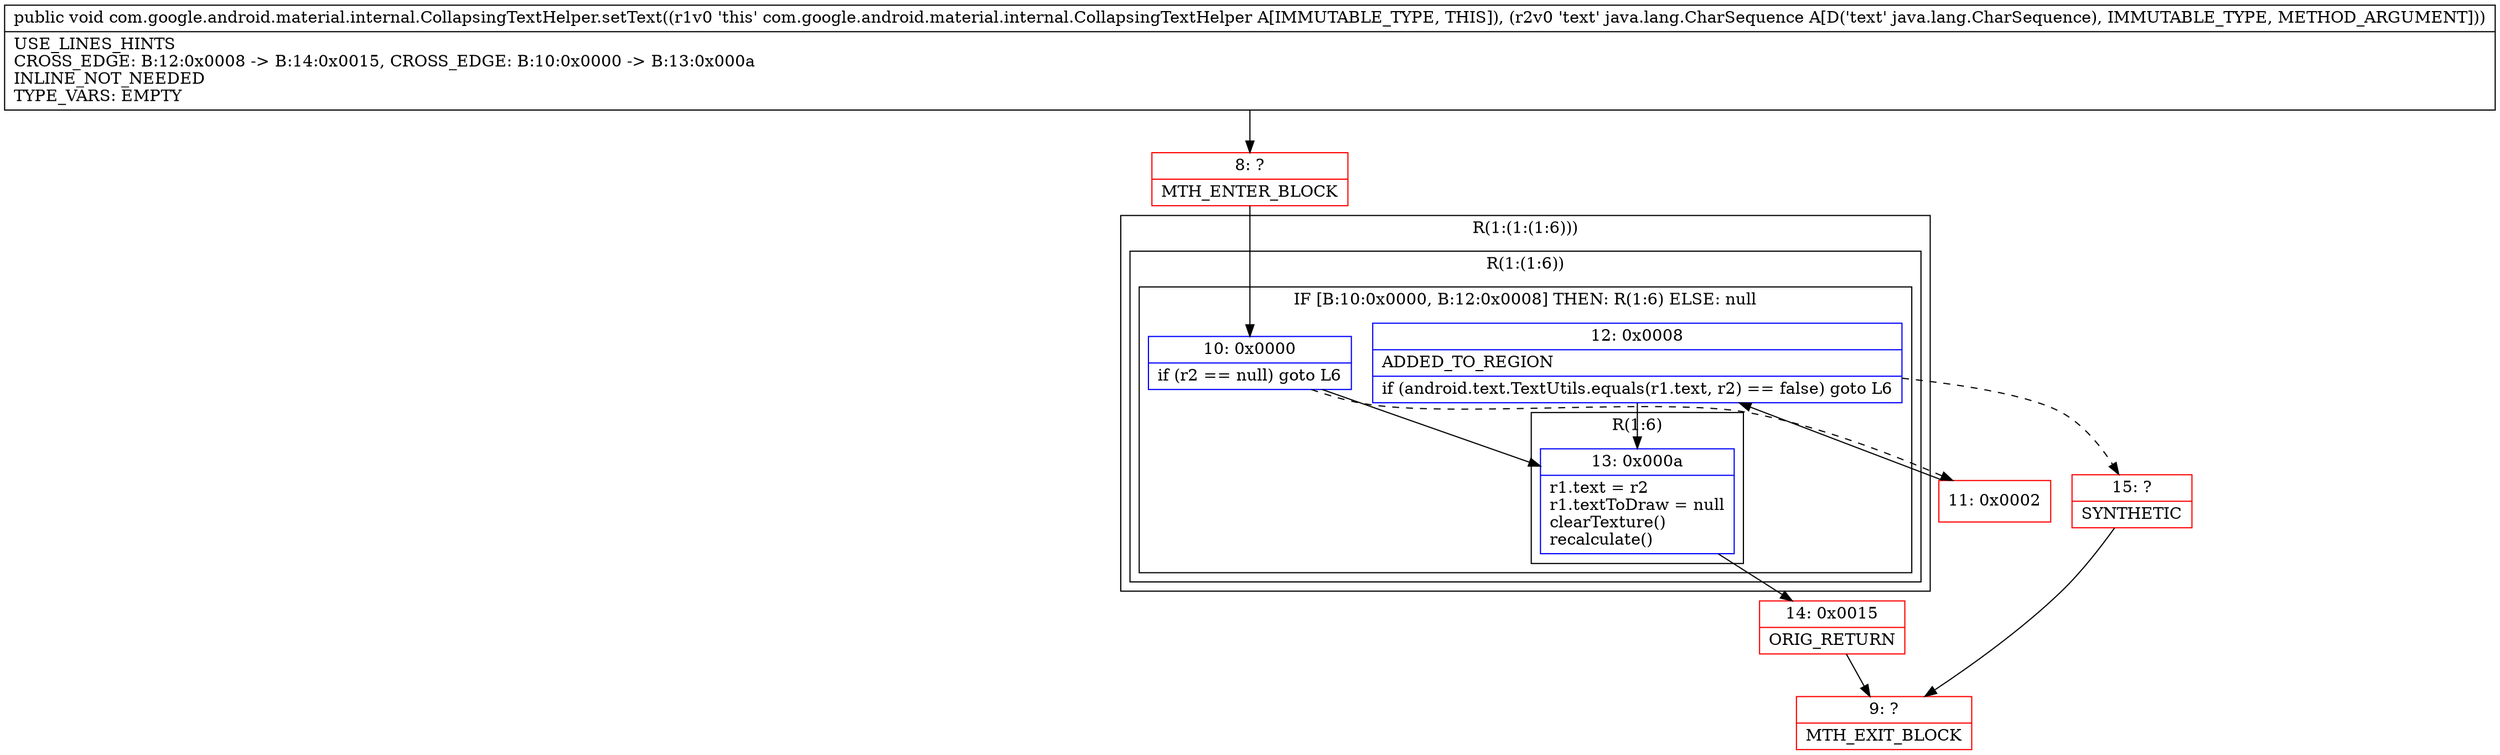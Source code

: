 digraph "CFG forcom.google.android.material.internal.CollapsingTextHelper.setText(Ljava\/lang\/CharSequence;)V" {
subgraph cluster_Region_720497661 {
label = "R(1:(1:(1:6)))";
node [shape=record,color=blue];
subgraph cluster_Region_2081601644 {
label = "R(1:(1:6))";
node [shape=record,color=blue];
subgraph cluster_IfRegion_45765334 {
label = "IF [B:10:0x0000, B:12:0x0008] THEN: R(1:6) ELSE: null";
node [shape=record,color=blue];
Node_10 [shape=record,label="{10\:\ 0x0000|if (r2 == null) goto L6\l}"];
Node_12 [shape=record,label="{12\:\ 0x0008|ADDED_TO_REGION\l|if (android.text.TextUtils.equals(r1.text, r2) == false) goto L6\l}"];
subgraph cluster_Region_1943559716 {
label = "R(1:6)";
node [shape=record,color=blue];
Node_13 [shape=record,label="{13\:\ 0x000a|r1.text = r2\lr1.textToDraw = null\lclearTexture()\lrecalculate()\l}"];
}
}
}
}
Node_8 [shape=record,color=red,label="{8\:\ ?|MTH_ENTER_BLOCK\l}"];
Node_11 [shape=record,color=red,label="{11\:\ 0x0002}"];
Node_15 [shape=record,color=red,label="{15\:\ ?|SYNTHETIC\l}"];
Node_9 [shape=record,color=red,label="{9\:\ ?|MTH_EXIT_BLOCK\l}"];
Node_14 [shape=record,color=red,label="{14\:\ 0x0015|ORIG_RETURN\l}"];
MethodNode[shape=record,label="{public void com.google.android.material.internal.CollapsingTextHelper.setText((r1v0 'this' com.google.android.material.internal.CollapsingTextHelper A[IMMUTABLE_TYPE, THIS]), (r2v0 'text' java.lang.CharSequence A[D('text' java.lang.CharSequence), IMMUTABLE_TYPE, METHOD_ARGUMENT]))  | USE_LINES_HINTS\lCROSS_EDGE: B:12:0x0008 \-\> B:14:0x0015, CROSS_EDGE: B:10:0x0000 \-\> B:13:0x000a\lINLINE_NOT_NEEDED\lTYPE_VARS: EMPTY\l}"];
MethodNode -> Node_8;Node_10 -> Node_11[style=dashed];
Node_10 -> Node_13;
Node_12 -> Node_13;
Node_12 -> Node_15[style=dashed];
Node_13 -> Node_14;
Node_8 -> Node_10;
Node_11 -> Node_12;
Node_15 -> Node_9;
Node_14 -> Node_9;
}

